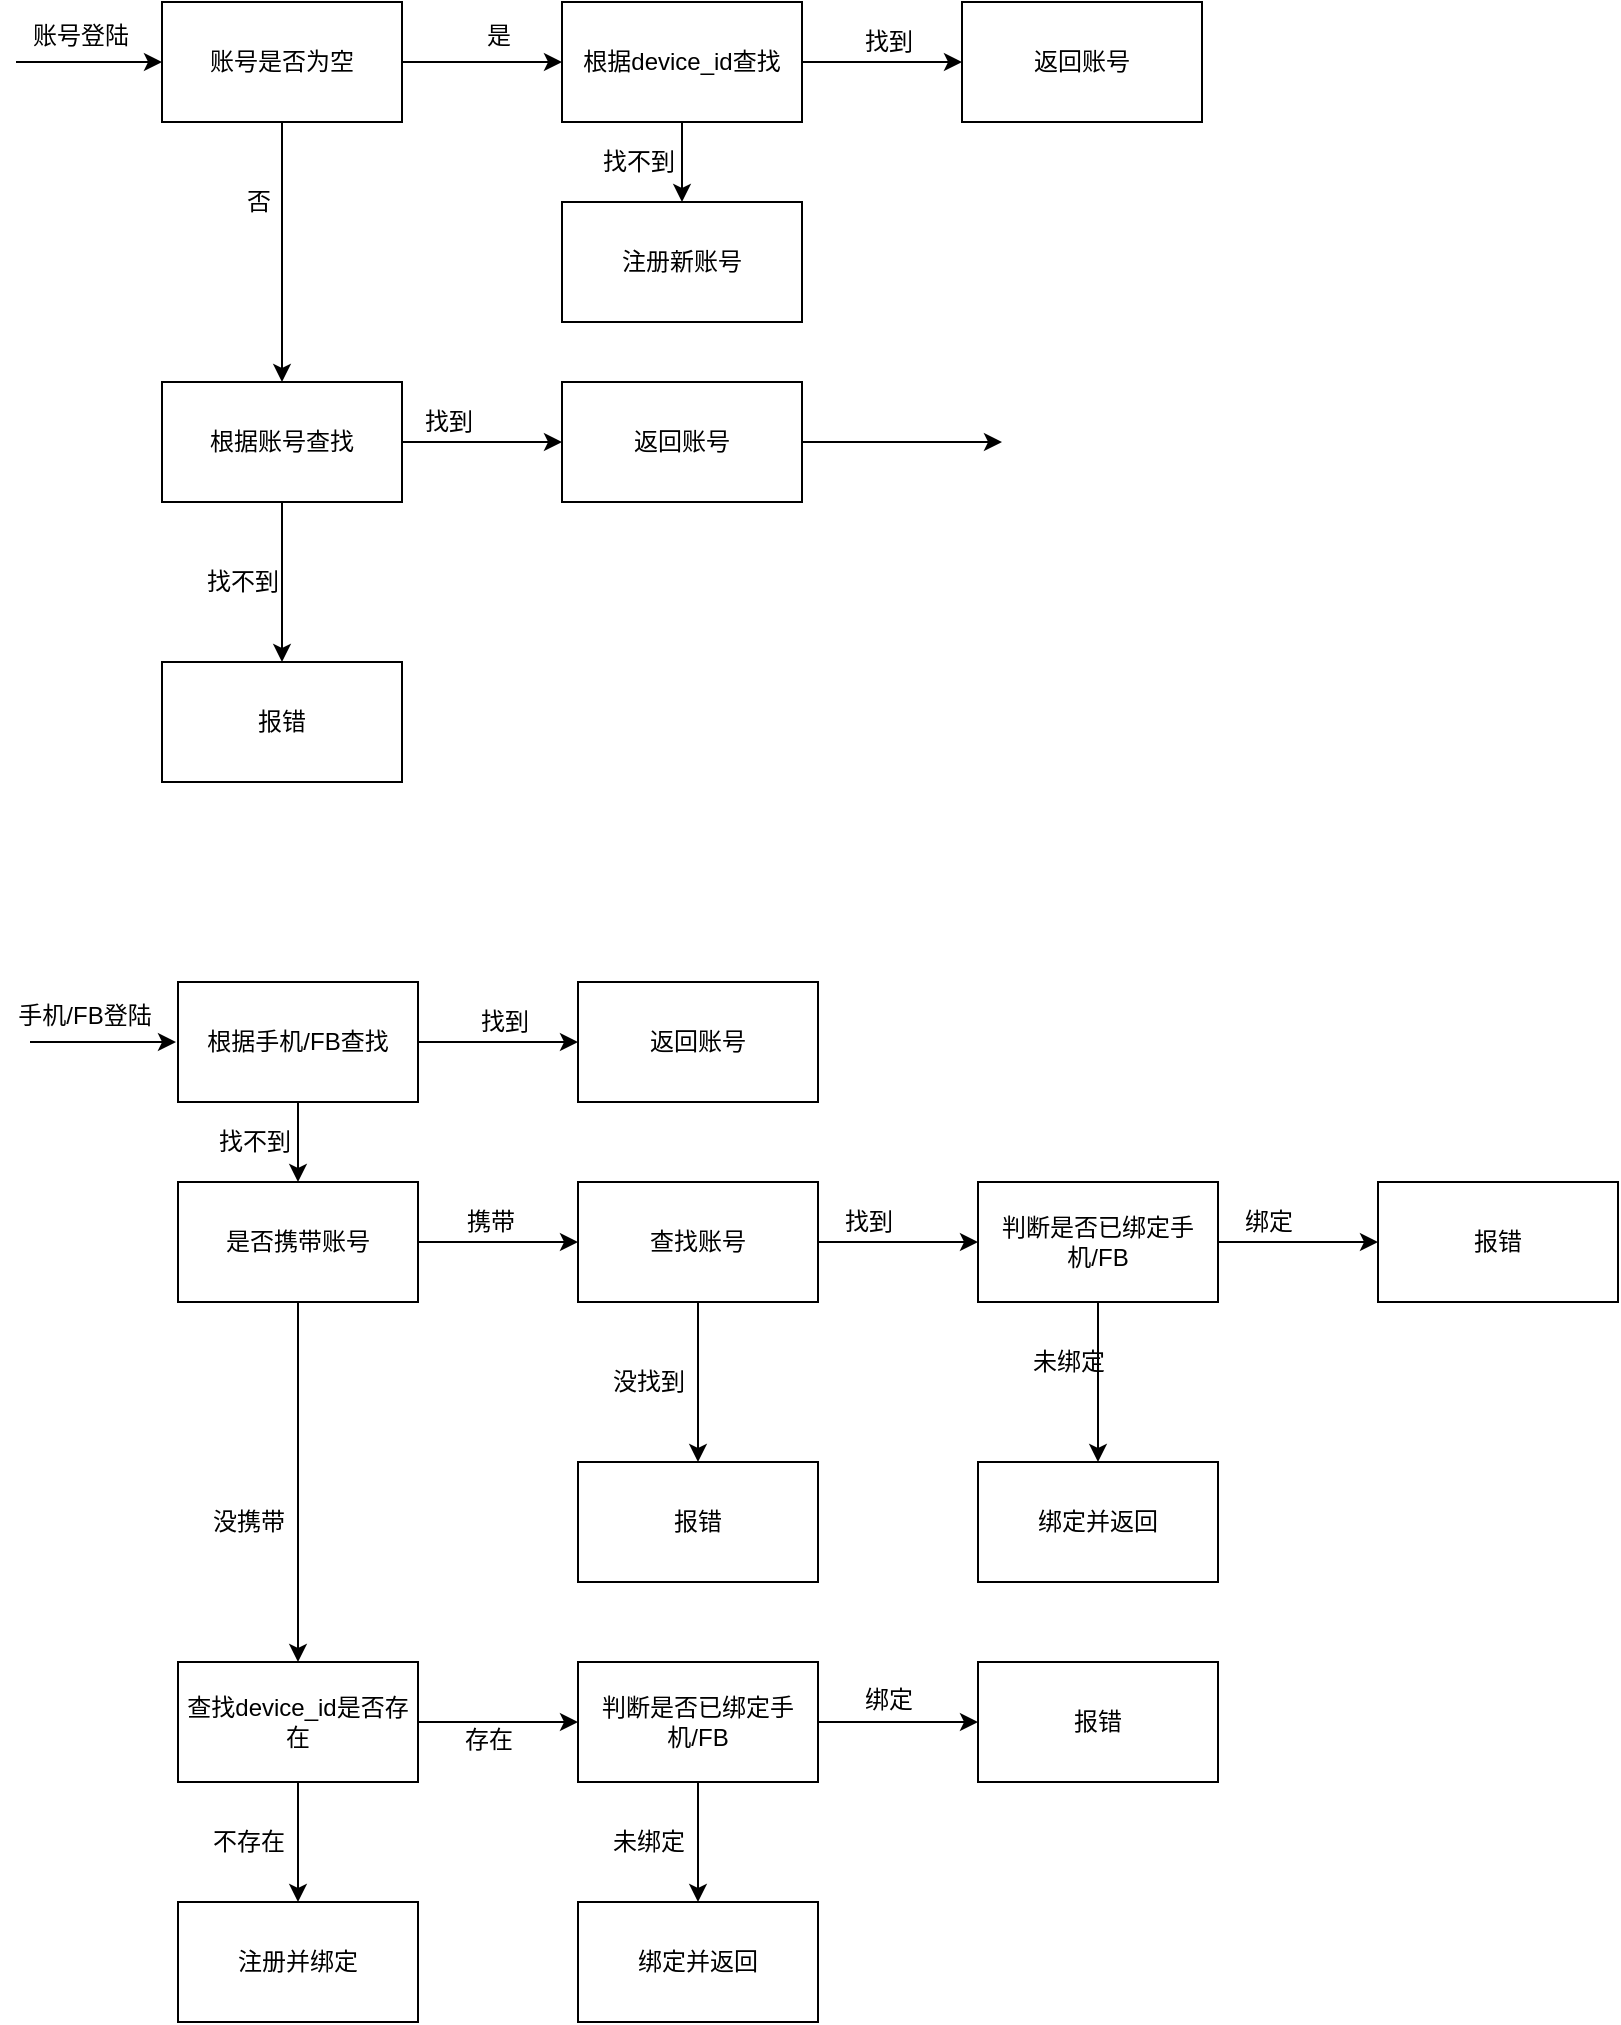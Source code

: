 <mxfile version="14.5.1" type="github">
  <diagram id="_5SUATx5Qh94MsyphIVc" name="Page-1">
    <mxGraphModel dx="981" dy="521" grid="1" gridSize="10" guides="1" tooltips="1" connect="1" arrows="1" fold="1" page="1" pageScale="1" pageWidth="827" pageHeight="1169" math="0" shadow="0">
      <root>
        <mxCell id="0" />
        <mxCell id="1" parent="0" />
        <mxCell id="siiP2Zlp8xh198dHxCed-1" value="" style="endArrow=classic;html=1;" edge="1" parent="1" target="siiP2Zlp8xh198dHxCed-2">
          <mxGeometry width="50" height="50" relative="1" as="geometry">
            <mxPoint x="74" y="320" as="sourcePoint" />
            <mxPoint x="207" y="320" as="targetPoint" />
          </mxGeometry>
        </mxCell>
        <mxCell id="siiP2Zlp8xh198dHxCed-5" value="" style="edgeStyle=orthogonalEdgeStyle;rounded=0;orthogonalLoop=1;jettySize=auto;html=1;" edge="1" parent="1" source="siiP2Zlp8xh198dHxCed-2" target="siiP2Zlp8xh198dHxCed-4">
          <mxGeometry relative="1" as="geometry" />
        </mxCell>
        <mxCell id="siiP2Zlp8xh198dHxCed-9" value="" style="edgeStyle=orthogonalEdgeStyle;rounded=0;orthogonalLoop=1;jettySize=auto;html=1;" edge="1" parent="1" source="siiP2Zlp8xh198dHxCed-2" target="siiP2Zlp8xh198dHxCed-8">
          <mxGeometry relative="1" as="geometry" />
        </mxCell>
        <mxCell id="siiP2Zlp8xh198dHxCed-2" value="账号是否为空" style="rounded=0;whiteSpace=wrap;html=1;" vertex="1" parent="1">
          <mxGeometry x="147" y="290" width="120" height="60" as="geometry" />
        </mxCell>
        <mxCell id="siiP2Zlp8xh198dHxCed-3" value="账号登陆" style="text;html=1;strokeColor=none;fillColor=none;align=center;verticalAlign=middle;whiteSpace=wrap;rounded=0;" vertex="1" parent="1">
          <mxGeometry x="73" y="297" width="67" height="20" as="geometry" />
        </mxCell>
        <mxCell id="siiP2Zlp8xh198dHxCed-11" value="" style="edgeStyle=orthogonalEdgeStyle;rounded=0;orthogonalLoop=1;jettySize=auto;html=1;" edge="1" parent="1" source="siiP2Zlp8xh198dHxCed-4" target="siiP2Zlp8xh198dHxCed-10">
          <mxGeometry relative="1" as="geometry" />
        </mxCell>
        <mxCell id="siiP2Zlp8xh198dHxCed-14" value="" style="edgeStyle=orthogonalEdgeStyle;rounded=0;orthogonalLoop=1;jettySize=auto;html=1;" edge="1" parent="1" source="siiP2Zlp8xh198dHxCed-4" target="siiP2Zlp8xh198dHxCed-13">
          <mxGeometry relative="1" as="geometry" />
        </mxCell>
        <mxCell id="siiP2Zlp8xh198dHxCed-4" value="根据device_id查找" style="whiteSpace=wrap;html=1;rounded=0;" vertex="1" parent="1">
          <mxGeometry x="347" y="290" width="120" height="60" as="geometry" />
        </mxCell>
        <mxCell id="siiP2Zlp8xh198dHxCed-6" value="是" style="text;html=1;align=center;verticalAlign=middle;resizable=0;points=[];autosize=1;" vertex="1" parent="1">
          <mxGeometry x="300" y="297" width="30" height="20" as="geometry" />
        </mxCell>
        <mxCell id="siiP2Zlp8xh198dHxCed-7" value="否" style="text;html=1;align=center;verticalAlign=middle;resizable=0;points=[];autosize=1;" vertex="1" parent="1">
          <mxGeometry x="180" y="380" width="30" height="20" as="geometry" />
        </mxCell>
        <mxCell id="siiP2Zlp8xh198dHxCed-19" value="" style="edgeStyle=orthogonalEdgeStyle;rounded=0;orthogonalLoop=1;jettySize=auto;html=1;" edge="1" parent="1" source="siiP2Zlp8xh198dHxCed-8" target="siiP2Zlp8xh198dHxCed-18">
          <mxGeometry relative="1" as="geometry" />
        </mxCell>
        <mxCell id="siiP2Zlp8xh198dHxCed-22" value="" style="edgeStyle=orthogonalEdgeStyle;rounded=0;orthogonalLoop=1;jettySize=auto;html=1;" edge="1" parent="1" source="siiP2Zlp8xh198dHxCed-8" target="siiP2Zlp8xh198dHxCed-21">
          <mxGeometry relative="1" as="geometry" />
        </mxCell>
        <mxCell id="siiP2Zlp8xh198dHxCed-8" value="根据账号查找" style="whiteSpace=wrap;html=1;rounded=0;" vertex="1" parent="1">
          <mxGeometry x="147" y="480" width="120" height="60" as="geometry" />
        </mxCell>
        <mxCell id="siiP2Zlp8xh198dHxCed-10" value="返回账号" style="whiteSpace=wrap;html=1;rounded=0;" vertex="1" parent="1">
          <mxGeometry x="547" y="290" width="120" height="60" as="geometry" />
        </mxCell>
        <mxCell id="siiP2Zlp8xh198dHxCed-12" value="找到" style="text;html=1;align=center;verticalAlign=middle;resizable=0;points=[];autosize=1;" vertex="1" parent="1">
          <mxGeometry x="490" y="300" width="40" height="20" as="geometry" />
        </mxCell>
        <mxCell id="siiP2Zlp8xh198dHxCed-13" value="注册新账号" style="whiteSpace=wrap;html=1;rounded=0;" vertex="1" parent="1">
          <mxGeometry x="347" y="390" width="120" height="60" as="geometry" />
        </mxCell>
        <mxCell id="siiP2Zlp8xh198dHxCed-15" value="找不到" style="text;html=1;align=center;verticalAlign=middle;resizable=0;points=[];autosize=1;" vertex="1" parent="1">
          <mxGeometry x="360" y="360" width="50" height="20" as="geometry" />
        </mxCell>
        <mxCell id="siiP2Zlp8xh198dHxCed-94" value="" style="edgeStyle=orthogonalEdgeStyle;rounded=0;orthogonalLoop=1;jettySize=auto;html=1;" edge="1" parent="1" source="siiP2Zlp8xh198dHxCed-18">
          <mxGeometry relative="1" as="geometry">
            <mxPoint x="567" y="510" as="targetPoint" />
          </mxGeometry>
        </mxCell>
        <mxCell id="siiP2Zlp8xh198dHxCed-18" value="返回账号" style="whiteSpace=wrap;html=1;rounded=0;" vertex="1" parent="1">
          <mxGeometry x="347" y="480" width="120" height="60" as="geometry" />
        </mxCell>
        <mxCell id="siiP2Zlp8xh198dHxCed-20" value="找到" style="text;html=1;align=center;verticalAlign=middle;resizable=0;points=[];autosize=1;" vertex="1" parent="1">
          <mxGeometry x="270" y="490" width="40" height="20" as="geometry" />
        </mxCell>
        <mxCell id="siiP2Zlp8xh198dHxCed-21" value="报错" style="whiteSpace=wrap;html=1;rounded=0;" vertex="1" parent="1">
          <mxGeometry x="147" y="620" width="120" height="60" as="geometry" />
        </mxCell>
        <mxCell id="siiP2Zlp8xh198dHxCed-23" value="找不到" style="text;html=1;align=center;verticalAlign=middle;resizable=0;points=[];autosize=1;" vertex="1" parent="1">
          <mxGeometry x="162" y="570" width="50" height="20" as="geometry" />
        </mxCell>
        <mxCell id="siiP2Zlp8xh198dHxCed-24" value="" style="endArrow=classic;html=1;" edge="1" parent="1">
          <mxGeometry width="50" height="50" relative="1" as="geometry">
            <mxPoint x="81" y="810" as="sourcePoint" />
            <mxPoint x="154" y="810" as="targetPoint" />
          </mxGeometry>
        </mxCell>
        <mxCell id="siiP2Zlp8xh198dHxCed-28" value="手机/FB登陆" style="text;html=1;strokeColor=none;fillColor=none;align=center;verticalAlign=middle;whiteSpace=wrap;rounded=0;" vertex="1" parent="1">
          <mxGeometry x="70" y="787" width="77" height="20" as="geometry" />
        </mxCell>
        <mxCell id="siiP2Zlp8xh198dHxCed-29" value="" style="edgeStyle=orthogonalEdgeStyle;rounded=0;orthogonalLoop=1;jettySize=auto;html=1;" edge="1" parent="1" source="siiP2Zlp8xh198dHxCed-31" target="siiP2Zlp8xh198dHxCed-37">
          <mxGeometry relative="1" as="geometry" />
        </mxCell>
        <mxCell id="siiP2Zlp8xh198dHxCed-30" value="" style="edgeStyle=orthogonalEdgeStyle;rounded=0;orthogonalLoop=1;jettySize=auto;html=1;" edge="1" parent="1" source="siiP2Zlp8xh198dHxCed-31" target="siiP2Zlp8xh198dHxCed-39">
          <mxGeometry relative="1" as="geometry" />
        </mxCell>
        <mxCell id="siiP2Zlp8xh198dHxCed-31" value="根据手机/FB查找" style="whiteSpace=wrap;html=1;rounded=0;" vertex="1" parent="1">
          <mxGeometry x="155" y="780" width="120" height="60" as="geometry" />
        </mxCell>
        <mxCell id="siiP2Zlp8xh198dHxCed-37" value="返回账号" style="whiteSpace=wrap;html=1;rounded=0;" vertex="1" parent="1">
          <mxGeometry x="355" y="780" width="120" height="60" as="geometry" />
        </mxCell>
        <mxCell id="siiP2Zlp8xh198dHxCed-38" value="找到" style="text;html=1;align=center;verticalAlign=middle;resizable=0;points=[];autosize=1;" vertex="1" parent="1">
          <mxGeometry x="298" y="790" width="40" height="20" as="geometry" />
        </mxCell>
        <mxCell id="siiP2Zlp8xh198dHxCed-46" value="" style="edgeStyle=orthogonalEdgeStyle;rounded=0;orthogonalLoop=1;jettySize=auto;html=1;" edge="1" parent="1" source="siiP2Zlp8xh198dHxCed-39" target="siiP2Zlp8xh198dHxCed-45">
          <mxGeometry relative="1" as="geometry" />
        </mxCell>
        <mxCell id="siiP2Zlp8xh198dHxCed-75" value="" style="edgeStyle=orthogonalEdgeStyle;rounded=0;orthogonalLoop=1;jettySize=auto;html=1;entryX=0.5;entryY=0;entryDx=0;entryDy=0;" edge="1" parent="1" source="siiP2Zlp8xh198dHxCed-39" target="siiP2Zlp8xh198dHxCed-41">
          <mxGeometry relative="1" as="geometry">
            <mxPoint x="215" y="1020" as="targetPoint" />
          </mxGeometry>
        </mxCell>
        <mxCell id="siiP2Zlp8xh198dHxCed-39" value="是否携带账号" style="whiteSpace=wrap;html=1;rounded=0;" vertex="1" parent="1">
          <mxGeometry x="155" y="880" width="120" height="60" as="geometry" />
        </mxCell>
        <mxCell id="siiP2Zlp8xh198dHxCed-40" value="找不到" style="text;html=1;align=center;verticalAlign=middle;resizable=0;points=[];autosize=1;" vertex="1" parent="1">
          <mxGeometry x="168" y="850" width="50" height="20" as="geometry" />
        </mxCell>
        <mxCell id="siiP2Zlp8xh198dHxCed-69" value="" style="edgeStyle=orthogonalEdgeStyle;rounded=0;orthogonalLoop=1;jettySize=auto;html=1;entryX=0;entryY=0.5;entryDx=0;entryDy=0;" edge="1" parent="1" source="siiP2Zlp8xh198dHxCed-41" target="siiP2Zlp8xh198dHxCed-84">
          <mxGeometry relative="1" as="geometry">
            <mxPoint x="320" y="1100" as="targetPoint" />
          </mxGeometry>
        </mxCell>
        <mxCell id="siiP2Zlp8xh198dHxCed-72" value="" style="edgeStyle=orthogonalEdgeStyle;rounded=0;orthogonalLoop=1;jettySize=auto;html=1;" edge="1" parent="1" source="siiP2Zlp8xh198dHxCed-41" target="siiP2Zlp8xh198dHxCed-71">
          <mxGeometry relative="1" as="geometry" />
        </mxCell>
        <mxCell id="siiP2Zlp8xh198dHxCed-41" value="&lt;span&gt;查找device_id是否存在&lt;/span&gt;" style="whiteSpace=wrap;html=1;rounded=0;" vertex="1" parent="1">
          <mxGeometry x="155" y="1120" width="120" height="60" as="geometry" />
        </mxCell>
        <mxCell id="siiP2Zlp8xh198dHxCed-42" value="没携带" style="text;html=1;align=center;verticalAlign=middle;resizable=0;points=[];autosize=1;" vertex="1" parent="1">
          <mxGeometry x="165" y="1040" width="50" height="20" as="geometry" />
        </mxCell>
        <mxCell id="siiP2Zlp8xh198dHxCed-59" value="" style="edgeStyle=orthogonalEdgeStyle;rounded=0;orthogonalLoop=1;jettySize=auto;html=1;" edge="1" parent="1" source="siiP2Zlp8xh198dHxCed-45" target="siiP2Zlp8xh198dHxCed-58">
          <mxGeometry relative="1" as="geometry" />
        </mxCell>
        <mxCell id="siiP2Zlp8xh198dHxCed-62" value="" style="edgeStyle=orthogonalEdgeStyle;rounded=0;orthogonalLoop=1;jettySize=auto;html=1;" edge="1" parent="1" source="siiP2Zlp8xh198dHxCed-45" target="siiP2Zlp8xh198dHxCed-61">
          <mxGeometry relative="1" as="geometry" />
        </mxCell>
        <mxCell id="siiP2Zlp8xh198dHxCed-45" value="查找账号" style="whiteSpace=wrap;html=1;rounded=0;" vertex="1" parent="1">
          <mxGeometry x="355" y="880" width="120" height="60" as="geometry" />
        </mxCell>
        <mxCell id="siiP2Zlp8xh198dHxCed-47" value="携带" style="text;html=1;align=center;verticalAlign=middle;resizable=0;points=[];autosize=1;" vertex="1" parent="1">
          <mxGeometry x="291" y="890" width="40" height="20" as="geometry" />
        </mxCell>
        <mxCell id="siiP2Zlp8xh198dHxCed-77" value="" style="edgeStyle=orthogonalEdgeStyle;rounded=0;orthogonalLoop=1;jettySize=auto;html=1;" edge="1" parent="1" source="siiP2Zlp8xh198dHxCed-58" target="siiP2Zlp8xh198dHxCed-76">
          <mxGeometry relative="1" as="geometry" />
        </mxCell>
        <mxCell id="siiP2Zlp8xh198dHxCed-80" value="" style="edgeStyle=orthogonalEdgeStyle;rounded=0;orthogonalLoop=1;jettySize=auto;html=1;" edge="1" parent="1" source="siiP2Zlp8xh198dHxCed-58" target="siiP2Zlp8xh198dHxCed-79">
          <mxGeometry relative="1" as="geometry" />
        </mxCell>
        <mxCell id="siiP2Zlp8xh198dHxCed-58" value="判断是否已绑定手机/FB" style="whiteSpace=wrap;html=1;rounded=0;" vertex="1" parent="1">
          <mxGeometry x="555" y="880" width="120" height="60" as="geometry" />
        </mxCell>
        <mxCell id="siiP2Zlp8xh198dHxCed-60" value="找到" style="text;html=1;align=center;verticalAlign=middle;resizable=0;points=[];autosize=1;" vertex="1" parent="1">
          <mxGeometry x="480" y="890" width="40" height="20" as="geometry" />
        </mxCell>
        <mxCell id="siiP2Zlp8xh198dHxCed-61" value="报错" style="whiteSpace=wrap;html=1;rounded=0;" vertex="1" parent="1">
          <mxGeometry x="355" y="1020" width="120" height="60" as="geometry" />
        </mxCell>
        <mxCell id="siiP2Zlp8xh198dHxCed-63" value="没找到" style="text;html=1;align=center;verticalAlign=middle;resizable=0;points=[];autosize=1;" vertex="1" parent="1">
          <mxGeometry x="365" y="970" width="50" height="20" as="geometry" />
        </mxCell>
        <mxCell id="siiP2Zlp8xh198dHxCed-70" value="存在" style="text;html=1;align=center;verticalAlign=middle;resizable=0;points=[];autosize=1;" vertex="1" parent="1">
          <mxGeometry x="290" y="1149" width="40" height="20" as="geometry" />
        </mxCell>
        <mxCell id="siiP2Zlp8xh198dHxCed-71" value="注册并绑定" style="whiteSpace=wrap;html=1;rounded=0;" vertex="1" parent="1">
          <mxGeometry x="155" y="1240" width="120" height="60" as="geometry" />
        </mxCell>
        <mxCell id="siiP2Zlp8xh198dHxCed-73" value="不存在" style="text;html=1;align=center;verticalAlign=middle;resizable=0;points=[];autosize=1;" vertex="1" parent="1">
          <mxGeometry x="165" y="1200" width="50" height="20" as="geometry" />
        </mxCell>
        <mxCell id="siiP2Zlp8xh198dHxCed-76" value="报错" style="whiteSpace=wrap;html=1;rounded=0;" vertex="1" parent="1">
          <mxGeometry x="755" y="880" width="120" height="60" as="geometry" />
        </mxCell>
        <mxCell id="siiP2Zlp8xh198dHxCed-78" value="绑定" style="text;html=1;align=center;verticalAlign=middle;resizable=0;points=[];autosize=1;" vertex="1" parent="1">
          <mxGeometry x="680" y="890" width="40" height="20" as="geometry" />
        </mxCell>
        <mxCell id="siiP2Zlp8xh198dHxCed-79" value="&lt;span&gt;绑定并返回&lt;/span&gt;" style="whiteSpace=wrap;html=1;rounded=0;" vertex="1" parent="1">
          <mxGeometry x="555" y="1020" width="120" height="60" as="geometry" />
        </mxCell>
        <mxCell id="siiP2Zlp8xh198dHxCed-81" value="未绑定" style="text;html=1;align=center;verticalAlign=middle;resizable=0;points=[];autosize=1;" vertex="1" parent="1">
          <mxGeometry x="575" y="960" width="50" height="20" as="geometry" />
        </mxCell>
        <mxCell id="siiP2Zlp8xh198dHxCed-82" value="" style="edgeStyle=orthogonalEdgeStyle;rounded=0;orthogonalLoop=1;jettySize=auto;html=1;" edge="1" parent="1" source="siiP2Zlp8xh198dHxCed-84" target="siiP2Zlp8xh198dHxCed-85">
          <mxGeometry relative="1" as="geometry" />
        </mxCell>
        <mxCell id="siiP2Zlp8xh198dHxCed-83" value="" style="edgeStyle=orthogonalEdgeStyle;rounded=0;orthogonalLoop=1;jettySize=auto;html=1;" edge="1" parent="1" source="siiP2Zlp8xh198dHxCed-84" target="siiP2Zlp8xh198dHxCed-87">
          <mxGeometry relative="1" as="geometry" />
        </mxCell>
        <mxCell id="siiP2Zlp8xh198dHxCed-84" value="判断是否已绑定手机/FB" style="whiteSpace=wrap;html=1;rounded=0;" vertex="1" parent="1">
          <mxGeometry x="355" y="1120" width="120" height="60" as="geometry" />
        </mxCell>
        <mxCell id="siiP2Zlp8xh198dHxCed-85" value="报错" style="whiteSpace=wrap;html=1;rounded=0;" vertex="1" parent="1">
          <mxGeometry x="555" y="1120" width="120" height="60" as="geometry" />
        </mxCell>
        <mxCell id="siiP2Zlp8xh198dHxCed-86" value="绑定" style="text;html=1;align=center;verticalAlign=middle;resizable=0;points=[];autosize=1;" vertex="1" parent="1">
          <mxGeometry x="490" y="1129" width="40" height="20" as="geometry" />
        </mxCell>
        <mxCell id="siiP2Zlp8xh198dHxCed-87" value="&lt;span&gt;绑定并返回&lt;/span&gt;" style="whiteSpace=wrap;html=1;rounded=0;" vertex="1" parent="1">
          <mxGeometry x="355" y="1240" width="120" height="60" as="geometry" />
        </mxCell>
        <mxCell id="siiP2Zlp8xh198dHxCed-88" value="未绑定" style="text;html=1;align=center;verticalAlign=middle;resizable=0;points=[];autosize=1;" vertex="1" parent="1">
          <mxGeometry x="365" y="1200" width="50" height="20" as="geometry" />
        </mxCell>
      </root>
    </mxGraphModel>
  </diagram>
</mxfile>
